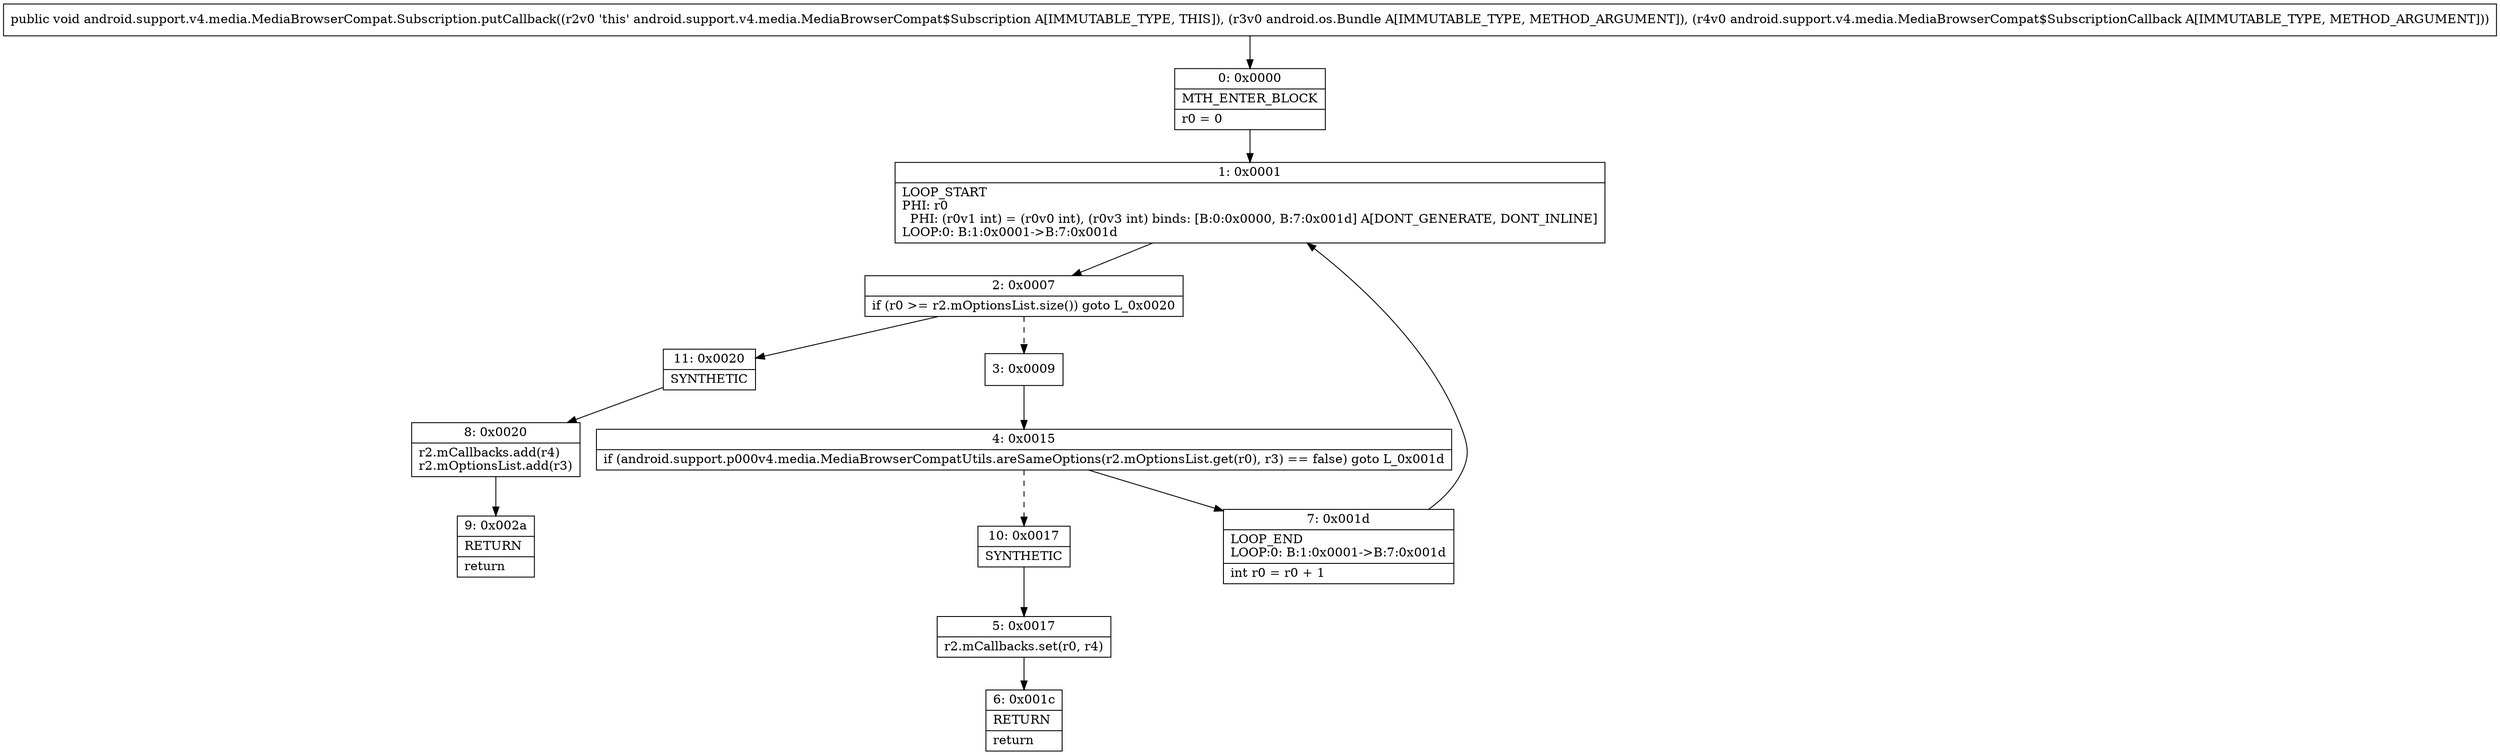digraph "CFG forandroid.support.v4.media.MediaBrowserCompat.Subscription.putCallback(Landroid\/os\/Bundle;Landroid\/support\/v4\/media\/MediaBrowserCompat$SubscriptionCallback;)V" {
Node_0 [shape=record,label="{0\:\ 0x0000|MTH_ENTER_BLOCK\l|r0 = 0\l}"];
Node_1 [shape=record,label="{1\:\ 0x0001|LOOP_START\lPHI: r0 \l  PHI: (r0v1 int) = (r0v0 int), (r0v3 int) binds: [B:0:0x0000, B:7:0x001d] A[DONT_GENERATE, DONT_INLINE]\lLOOP:0: B:1:0x0001\-\>B:7:0x001d\l}"];
Node_2 [shape=record,label="{2\:\ 0x0007|if (r0 \>= r2.mOptionsList.size()) goto L_0x0020\l}"];
Node_3 [shape=record,label="{3\:\ 0x0009}"];
Node_4 [shape=record,label="{4\:\ 0x0015|if (android.support.p000v4.media.MediaBrowserCompatUtils.areSameOptions(r2.mOptionsList.get(r0), r3) == false) goto L_0x001d\l}"];
Node_5 [shape=record,label="{5\:\ 0x0017|r2.mCallbacks.set(r0, r4)\l}"];
Node_6 [shape=record,label="{6\:\ 0x001c|RETURN\l|return\l}"];
Node_7 [shape=record,label="{7\:\ 0x001d|LOOP_END\lLOOP:0: B:1:0x0001\-\>B:7:0x001d\l|int r0 = r0 + 1\l}"];
Node_8 [shape=record,label="{8\:\ 0x0020|r2.mCallbacks.add(r4)\lr2.mOptionsList.add(r3)\l}"];
Node_9 [shape=record,label="{9\:\ 0x002a|RETURN\l|return\l}"];
Node_10 [shape=record,label="{10\:\ 0x0017|SYNTHETIC\l}"];
Node_11 [shape=record,label="{11\:\ 0x0020|SYNTHETIC\l}"];
MethodNode[shape=record,label="{public void android.support.v4.media.MediaBrowserCompat.Subscription.putCallback((r2v0 'this' android.support.v4.media.MediaBrowserCompat$Subscription A[IMMUTABLE_TYPE, THIS]), (r3v0 android.os.Bundle A[IMMUTABLE_TYPE, METHOD_ARGUMENT]), (r4v0 android.support.v4.media.MediaBrowserCompat$SubscriptionCallback A[IMMUTABLE_TYPE, METHOD_ARGUMENT])) }"];
MethodNode -> Node_0;
Node_0 -> Node_1;
Node_1 -> Node_2;
Node_2 -> Node_3[style=dashed];
Node_2 -> Node_11;
Node_3 -> Node_4;
Node_4 -> Node_7;
Node_4 -> Node_10[style=dashed];
Node_5 -> Node_6;
Node_7 -> Node_1;
Node_8 -> Node_9;
Node_10 -> Node_5;
Node_11 -> Node_8;
}


